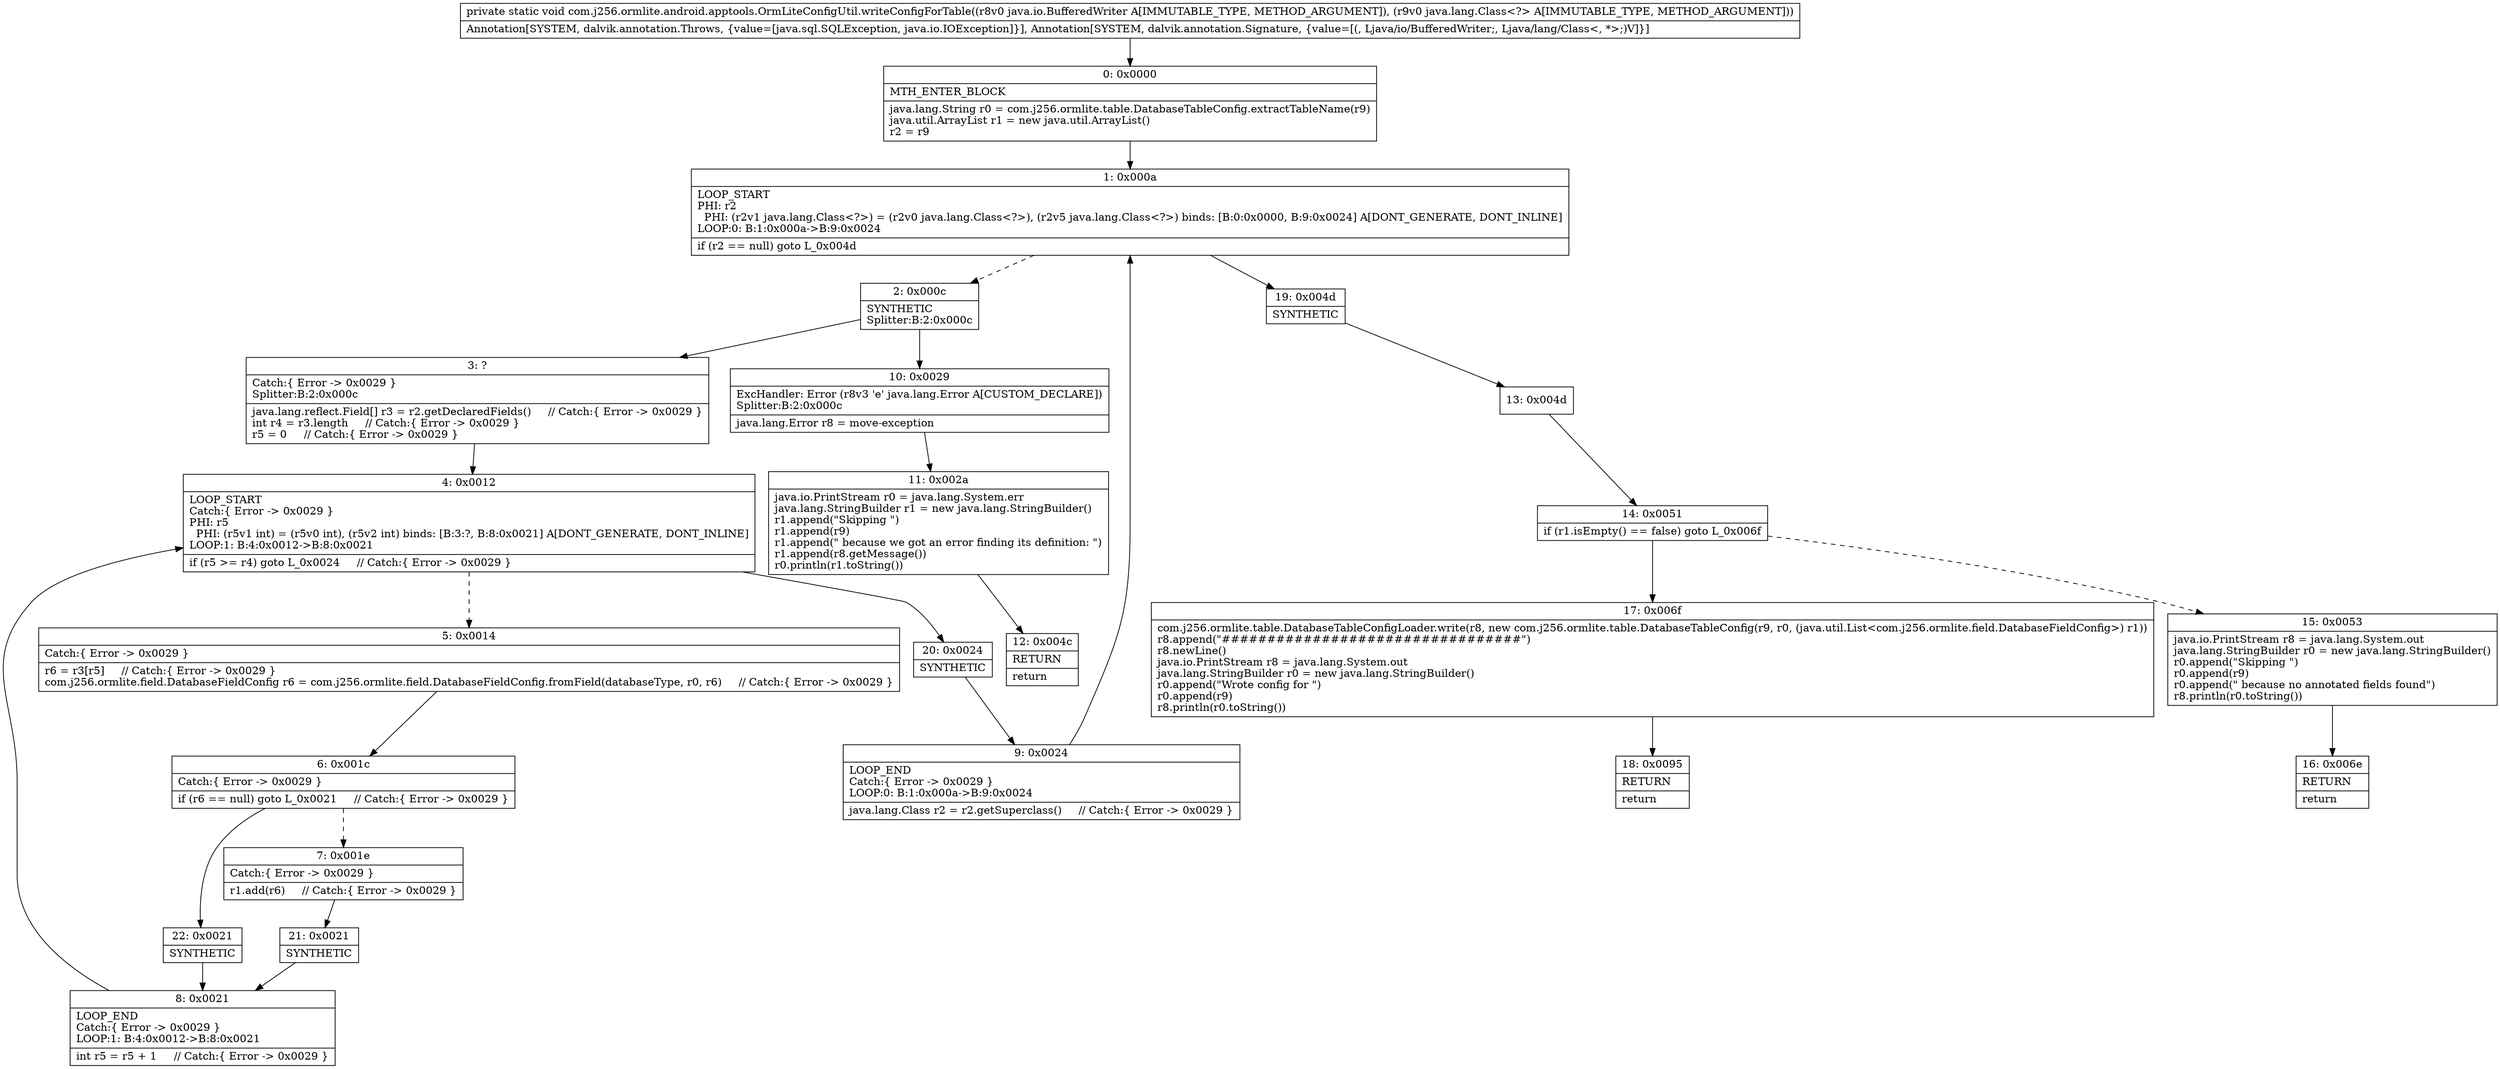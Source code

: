 digraph "CFG forcom.j256.ormlite.android.apptools.OrmLiteConfigUtil.writeConfigForTable(Ljava\/io\/BufferedWriter;Ljava\/lang\/Class;)V" {
Node_0 [shape=record,label="{0\:\ 0x0000|MTH_ENTER_BLOCK\l|java.lang.String r0 = com.j256.ormlite.table.DatabaseTableConfig.extractTableName(r9)\ljava.util.ArrayList r1 = new java.util.ArrayList()\lr2 = r9\l}"];
Node_1 [shape=record,label="{1\:\ 0x000a|LOOP_START\lPHI: r2 \l  PHI: (r2v1 java.lang.Class\<?\>) = (r2v0 java.lang.Class\<?\>), (r2v5 java.lang.Class\<?\>) binds: [B:0:0x0000, B:9:0x0024] A[DONT_GENERATE, DONT_INLINE]\lLOOP:0: B:1:0x000a\-\>B:9:0x0024\l|if (r2 == null) goto L_0x004d\l}"];
Node_2 [shape=record,label="{2\:\ 0x000c|SYNTHETIC\lSplitter:B:2:0x000c\l}"];
Node_3 [shape=record,label="{3\:\ ?|Catch:\{ Error \-\> 0x0029 \}\lSplitter:B:2:0x000c\l|java.lang.reflect.Field[] r3 = r2.getDeclaredFields()     \/\/ Catch:\{ Error \-\> 0x0029 \}\lint r4 = r3.length     \/\/ Catch:\{ Error \-\> 0x0029 \}\lr5 = 0     \/\/ Catch:\{ Error \-\> 0x0029 \}\l}"];
Node_4 [shape=record,label="{4\:\ 0x0012|LOOP_START\lCatch:\{ Error \-\> 0x0029 \}\lPHI: r5 \l  PHI: (r5v1 int) = (r5v0 int), (r5v2 int) binds: [B:3:?, B:8:0x0021] A[DONT_GENERATE, DONT_INLINE]\lLOOP:1: B:4:0x0012\-\>B:8:0x0021\l|if (r5 \>= r4) goto L_0x0024     \/\/ Catch:\{ Error \-\> 0x0029 \}\l}"];
Node_5 [shape=record,label="{5\:\ 0x0014|Catch:\{ Error \-\> 0x0029 \}\l|r6 = r3[r5]     \/\/ Catch:\{ Error \-\> 0x0029 \}\lcom.j256.ormlite.field.DatabaseFieldConfig r6 = com.j256.ormlite.field.DatabaseFieldConfig.fromField(databaseType, r0, r6)     \/\/ Catch:\{ Error \-\> 0x0029 \}\l}"];
Node_6 [shape=record,label="{6\:\ 0x001c|Catch:\{ Error \-\> 0x0029 \}\l|if (r6 == null) goto L_0x0021     \/\/ Catch:\{ Error \-\> 0x0029 \}\l}"];
Node_7 [shape=record,label="{7\:\ 0x001e|Catch:\{ Error \-\> 0x0029 \}\l|r1.add(r6)     \/\/ Catch:\{ Error \-\> 0x0029 \}\l}"];
Node_8 [shape=record,label="{8\:\ 0x0021|LOOP_END\lCatch:\{ Error \-\> 0x0029 \}\lLOOP:1: B:4:0x0012\-\>B:8:0x0021\l|int r5 = r5 + 1     \/\/ Catch:\{ Error \-\> 0x0029 \}\l}"];
Node_9 [shape=record,label="{9\:\ 0x0024|LOOP_END\lCatch:\{ Error \-\> 0x0029 \}\lLOOP:0: B:1:0x000a\-\>B:9:0x0024\l|java.lang.Class r2 = r2.getSuperclass()     \/\/ Catch:\{ Error \-\> 0x0029 \}\l}"];
Node_10 [shape=record,label="{10\:\ 0x0029|ExcHandler: Error (r8v3 'e' java.lang.Error A[CUSTOM_DECLARE])\lSplitter:B:2:0x000c\l|java.lang.Error r8 = move\-exception\l}"];
Node_11 [shape=record,label="{11\:\ 0x002a|java.io.PrintStream r0 = java.lang.System.err\ljava.lang.StringBuilder r1 = new java.lang.StringBuilder()\lr1.append(\"Skipping \")\lr1.append(r9)\lr1.append(\" because we got an error finding its definition: \")\lr1.append(r8.getMessage())\lr0.println(r1.toString())\l}"];
Node_12 [shape=record,label="{12\:\ 0x004c|RETURN\l|return\l}"];
Node_13 [shape=record,label="{13\:\ 0x004d}"];
Node_14 [shape=record,label="{14\:\ 0x0051|if (r1.isEmpty() == false) goto L_0x006f\l}"];
Node_15 [shape=record,label="{15\:\ 0x0053|java.io.PrintStream r8 = java.lang.System.out\ljava.lang.StringBuilder r0 = new java.lang.StringBuilder()\lr0.append(\"Skipping \")\lr0.append(r9)\lr0.append(\" because no annotated fields found\")\lr8.println(r0.toString())\l}"];
Node_16 [shape=record,label="{16\:\ 0x006e|RETURN\l|return\l}"];
Node_17 [shape=record,label="{17\:\ 0x006f|com.j256.ormlite.table.DatabaseTableConfigLoader.write(r8, new com.j256.ormlite.table.DatabaseTableConfig(r9, r0, (java.util.List\<com.j256.ormlite.field.DatabaseFieldConfig\>) r1))\lr8.append(\"#################################\")\lr8.newLine()\ljava.io.PrintStream r8 = java.lang.System.out\ljava.lang.StringBuilder r0 = new java.lang.StringBuilder()\lr0.append(\"Wrote config for \")\lr0.append(r9)\lr8.println(r0.toString())\l}"];
Node_18 [shape=record,label="{18\:\ 0x0095|RETURN\l|return\l}"];
Node_19 [shape=record,label="{19\:\ 0x004d|SYNTHETIC\l}"];
Node_20 [shape=record,label="{20\:\ 0x0024|SYNTHETIC\l}"];
Node_21 [shape=record,label="{21\:\ 0x0021|SYNTHETIC\l}"];
Node_22 [shape=record,label="{22\:\ 0x0021|SYNTHETIC\l}"];
MethodNode[shape=record,label="{private static void com.j256.ormlite.android.apptools.OrmLiteConfigUtil.writeConfigForTable((r8v0 java.io.BufferedWriter A[IMMUTABLE_TYPE, METHOD_ARGUMENT]), (r9v0 java.lang.Class\<?\> A[IMMUTABLE_TYPE, METHOD_ARGUMENT]))  | Annotation[SYSTEM, dalvik.annotation.Throws, \{value=[java.sql.SQLException, java.io.IOException]\}], Annotation[SYSTEM, dalvik.annotation.Signature, \{value=[(, Ljava\/io\/BufferedWriter;, Ljava\/lang\/Class\<, *\>;)V]\}]\l}"];
MethodNode -> Node_0;
Node_0 -> Node_1;
Node_1 -> Node_2[style=dashed];
Node_1 -> Node_19;
Node_2 -> Node_3;
Node_2 -> Node_10;
Node_3 -> Node_4;
Node_4 -> Node_5[style=dashed];
Node_4 -> Node_20;
Node_5 -> Node_6;
Node_6 -> Node_7[style=dashed];
Node_6 -> Node_22;
Node_7 -> Node_21;
Node_8 -> Node_4;
Node_9 -> Node_1;
Node_10 -> Node_11;
Node_11 -> Node_12;
Node_13 -> Node_14;
Node_14 -> Node_15[style=dashed];
Node_14 -> Node_17;
Node_15 -> Node_16;
Node_17 -> Node_18;
Node_19 -> Node_13;
Node_20 -> Node_9;
Node_21 -> Node_8;
Node_22 -> Node_8;
}

